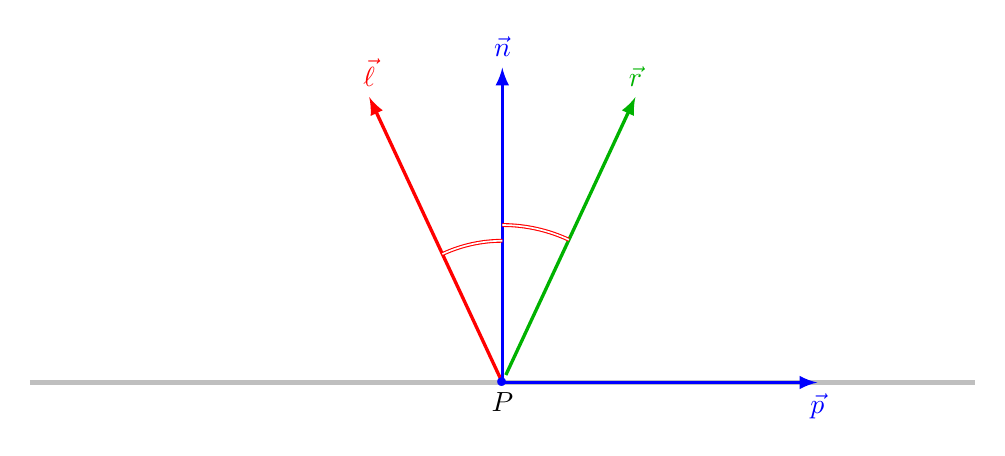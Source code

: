 \begin{tikzpicture}[scale=2]


\def\mytheta{25};

\draw[ultra thick, lightgray] (-3,0) -- (3,0);
\draw[->,>=latex, very thick, red] (0,0) -- (90+\mytheta:2) node[above]{$\vec \ell$};
\draw[->,>=latex, very thick, blue] (0,0) -- (90:2) node[above]{$\vec n$};
\draw[->,>=latex, shorten <= 3pt, very thick, green!70!black] (0,0) -- (90-\mytheta:2) node[above]{$\vec r$};
\draw[->,>=latex, very thick, blue] (0,0) -- (0:2) node[below]{$\vec p$};

\draw[red,double] (90-\mytheta:1) arc({90-\mytheta}:90:1);
\draw[red,double] (90+\mytheta:0.9) arc({90+\mytheta}:90:0.9);

\coordinate (P) at (0,0);
\node[blue, scale=3] at (P) {.};
\node[below] at (P) {$P$};


\end{tikzpicture}